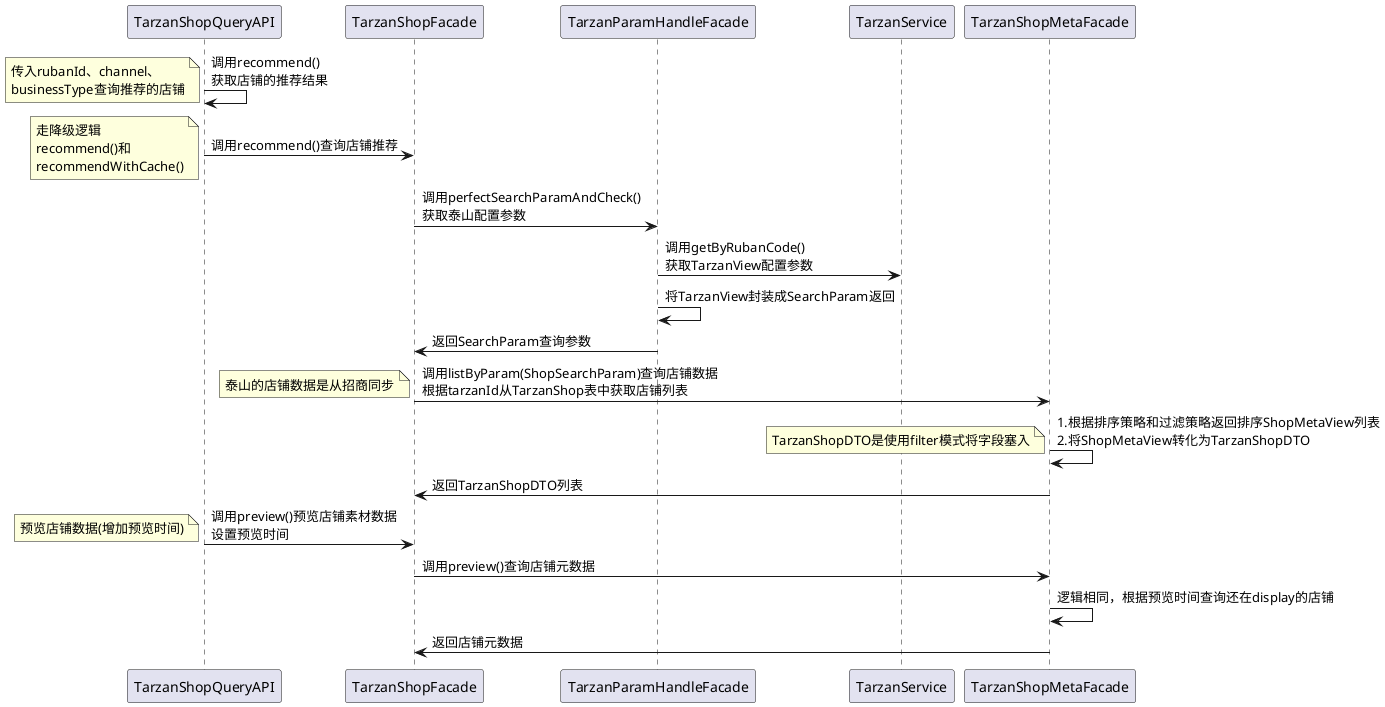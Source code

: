 @startuml
TarzanShopQueryAPI -> TarzanShopQueryAPI: 调用recommend()\n获取店铺的推荐结果
note left: 传入rubanId、channel、\nbusinessType查询推荐的店铺
TarzanShopQueryAPI -> TarzanShopFacade: 调用recommend()查询店铺推荐
note left: 走降级逻辑 \nrecommend()和\nrecommendWithCache()
TarzanShopFacade -> TarzanParamHandleFacade: 调用perfectSearchParamAndCheck()\n获取泰山配置参数
TarzanParamHandleFacade -> TarzanService: 调用getByRubanCode()\n获取TarzanView配置参数
TarzanParamHandleFacade -> TarzanParamHandleFacade: 将TarzanView封装成SearchParam返回
TarzanParamHandleFacade -> TarzanShopFacade: 返回SearchParam查询参数
TarzanShopFacade -> TarzanShopMetaFacade: 调用listByParam(ShopSearchParam)查询店铺数据\n根据tarzanId从TarzanShop表中获取店铺列表
note left: 泰山的店铺数据是从招商同步
TarzanShopMetaFacade -> TarzanShopMetaFacade: 1.根据排序策略和过滤策略返回排序ShopMetaView列表\n2.将ShopMetaView转化为TarzanShopDTO
note left: TarzanShopDTO是使用filter模式将字段塞入
TarzanShopMetaFacade -> TarzanShopFacade: 返回TarzanShopDTO列表
TarzanShopQueryAPI -> TarzanShopFacade: 调用preview()预览店铺素材数据\n设置预览时间
note left: 预览店铺数据(增加预览时间)
TarzanShopFacade -> TarzanShopMetaFacade:调用preview()查询店铺元数据
TarzanShopMetaFacade -> TarzanShopMetaFacade: 逻辑相同，根据预览时间查询还在display的店铺
TarzanShopMetaFacade -> TarzanShopFacade: 返回店铺元数据
@enduml